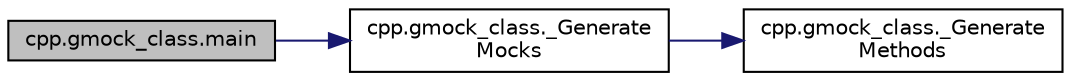 digraph "cpp.gmock_class.main"
{
  edge [fontname="Helvetica",fontsize="10",labelfontname="Helvetica",labelfontsize="10"];
  node [fontname="Helvetica",fontsize="10",shape=record];
  rankdir="LR";
  Node8 [label="cpp.gmock_class.main",height=0.2,width=0.4,color="black", fillcolor="grey75", style="filled", fontcolor="black"];
  Node8 -> Node9 [color="midnightblue",fontsize="10",style="solid",fontname="Helvetica"];
  Node9 [label="cpp.gmock_class._Generate\lMocks",height=0.2,width=0.4,color="black", fillcolor="white", style="filled",URL="$d9/d4e/namespacecpp_1_1gmock__class.html#a3f8d5ceabb0bd6143422efeccc900ca9"];
  Node9 -> Node10 [color="midnightblue",fontsize="10",style="solid",fontname="Helvetica"];
  Node10 [label="cpp.gmock_class._Generate\lMethods",height=0.2,width=0.4,color="black", fillcolor="white", style="filled",URL="$d9/d4e/namespacecpp_1_1gmock__class.html#ae1b91676e6a4c7ae21c3ef2394a096a1"];
}
